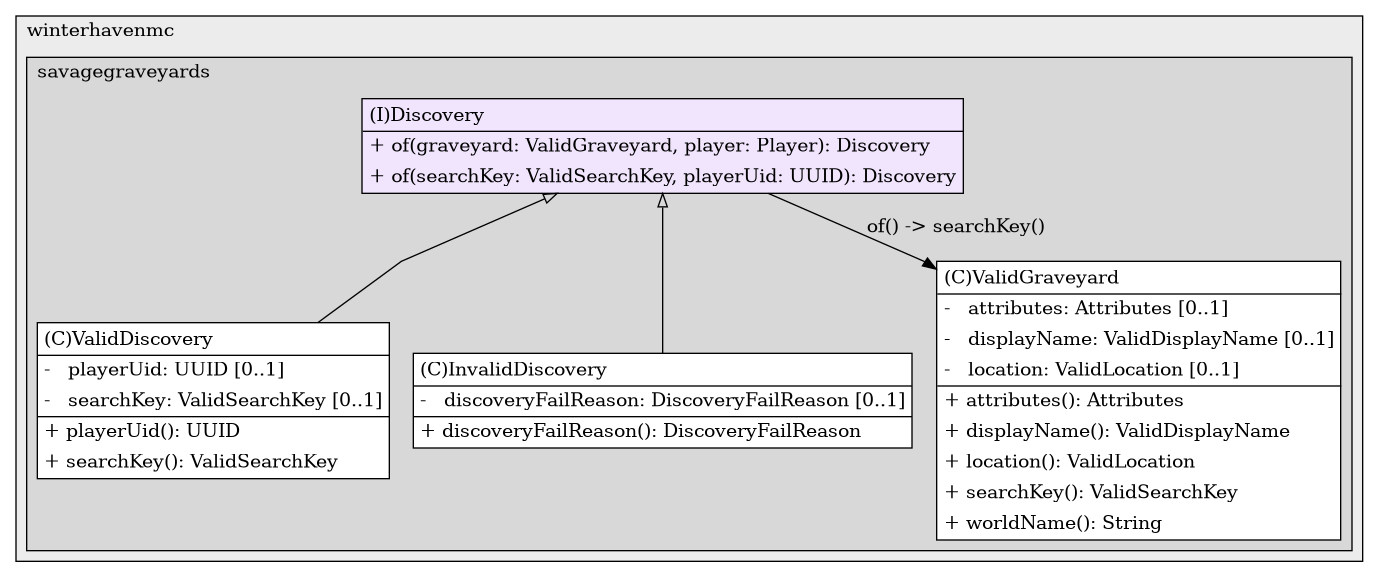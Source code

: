 @startuml

/' diagram meta data start
config=StructureConfiguration;
{
  "projectClassification": {
    "searchMode": "OpenProject", // OpenProject, AllProjects
    "includedProjects": "",
    "pathEndKeywords": "*.impl",
    "isClientPath": "",
    "isClientName": "",
    "isTestPath": "",
    "isTestName": "",
    "isMappingPath": "",
    "isMappingName": "",
    "isDataAccessPath": "",
    "isDataAccessName": "",
    "isDataStructurePath": "",
    "isDataStructureName": "",
    "isInterfaceStructuresPath": "",
    "isInterfaceStructuresName": "",
    "isEntryPointPath": "",
    "isEntryPointName": "",
    "treatFinalFieldsAsMandatory": false
  },
  "graphRestriction": {
    "classPackageExcludeFilter": "*attributes*",
    "classPackageIncludeFilter": "",
    "classNameExcludeFilter": "*Subcommand; *Key",
    "classNameIncludeFilter": "",
    "methodNameExcludeFilter": "",
    "methodNameIncludeFilter": "",
    "removeByInheritance": "", // inheritance/annotation based filtering is done in a second step
    "removeByAnnotation": "",
    "removeByClassPackage": "", // cleanup the graph after inheritance/annotation based filtering is done
    "removeByClassName": "",
    "cutMappings": false,
    "cutEnum": true,
    "cutTests": true,
    "cutClient": true,
    "cutDataAccess": true,
    "cutInterfaceStructures": true,
    "cutDataStructures": true,
    "cutGetterAndSetter": true,
    "cutConstructors": true
  },
  "graphTraversal": {
    "forwardDepth": 1,
    "backwardDepth": 0,
    "classPackageExcludeFilter": "",
    "classPackageIncludeFilter": "",
    "classNameExcludeFilter": "",
    "classNameIncludeFilter": "",
    "methodNameExcludeFilter": "",
    "methodNameIncludeFilter": "",
    "hideMappings": false,
    "hideDataStructures": false,
    "hidePrivateMethods": true,
    "hideInterfaceCalls": true, // indirection: implementation -> interface (is hidden) -> implementation
    "onlyShowApplicationEntryPoints": false, // root node is included
    "useMethodCallsForStructureDiagram": "ForwardOnly" // ForwardOnly, BothDirections, No
  },
  "details": {
    "aggregation": "GroupByClass", // ByClass, GroupByClass, None
    "showClassGenericTypes": true,
    "showMethods": true,
    "showMethodParameterNames": true,
    "showMethodParameterTypes": true,
    "showMethodReturnType": true,
    "showPackageLevels": 2,
    "showDetailedClassStructure": true
  },
  "rootClass": "com.winterhavenmc.savagegraveyards.models.discovery.Discovery",
  "extensionCallbackMethod": "" // qualified.class.name#methodName - signature: public static String method(String)
}
diagram meta data end '/



digraph g {
    rankdir="TB"
    splines=polyline
    

'nodes 
subgraph cluster_1655488073 { 
   	label=winterhavenmc
	labeljust=l
	fillcolor="#ececec"
	style=filled
   
   subgraph cluster_718573502 { 
   	label=savagegraveyards
	labeljust=l
	fillcolor="#d8d8d8"
	style=filled
   
   Discovery836352235[
	label=<<TABLE BORDER="1" CELLBORDER="0" CELLPADDING="4" CELLSPACING="0">
<TR><TD ALIGN="LEFT" >(I)Discovery</TD></TR>
<HR/>
<TR><TD ALIGN="LEFT" >+ of(graveyard: ValidGraveyard, player: Player): Discovery</TD></TR>
<TR><TD ALIGN="LEFT" >+ of(searchKey: ValidSearchKey, playerUid: UUID): Discovery</TD></TR>
</TABLE>>
	style=filled
	margin=0
	shape=plaintext
	fillcolor="#F1E5FD"
];

ValidDiscovery836352235[
	label=<<TABLE BORDER="1" CELLBORDER="0" CELLPADDING="4" CELLSPACING="0">
<TR><TD ALIGN="LEFT" >(C)ValidDiscovery</TD></TR>
<HR/>
<TR><TD ALIGN="LEFT" >-   playerUid: UUID [0..1]</TD></TR>
<TR><TD ALIGN="LEFT" >-   searchKey: ValidSearchKey [0..1]</TD></TR>
<HR/>
<TR><TD ALIGN="LEFT" >+ playerUid(): UUID</TD></TR>
<TR><TD ALIGN="LEFT" >+ searchKey(): ValidSearchKey</TD></TR>
</TABLE>>
	style=filled
	margin=0
	shape=plaintext
	fillcolor="#FFFFFF"
];

InvalidDiscovery836352235[
	label=<<TABLE BORDER="1" CELLBORDER="0" CELLPADDING="4" CELLSPACING="0">
<TR><TD ALIGN="LEFT" >(C)InvalidDiscovery</TD></TR>
<HR/>
<TR><TD ALIGN="LEFT" >-   discoveryFailReason: DiscoveryFailReason [0..1]</TD></TR>
<HR/>
<TR><TD ALIGN="LEFT" >+ discoveryFailReason(): DiscoveryFailReason</TD></TR>
</TABLE>>
	style=filled
	margin=0
	shape=plaintext
	fillcolor="#FFFFFF"
];

ValidGraveyard46012934[
	label=<<TABLE BORDER="1" CELLBORDER="0" CELLPADDING="4" CELLSPACING="0">
<TR><TD ALIGN="LEFT" >(C)ValidGraveyard</TD></TR>
<HR/>
<TR><TD ALIGN="LEFT" >-   attributes: Attributes [0..1]</TD></TR>
<TR><TD ALIGN="LEFT" >-   displayName: ValidDisplayName [0..1]</TD></TR>
<TR><TD ALIGN="LEFT" >-   location: ValidLocation [0..1]</TD></TR>
<HR/>
<TR><TD ALIGN="LEFT" >+ attributes(): Attributes</TD></TR>
<TR><TD ALIGN="LEFT" >+ displayName(): ValidDisplayName</TD></TR>
<TR><TD ALIGN="LEFT" >+ location(): ValidLocation</TD></TR>
<TR><TD ALIGN="LEFT" >+ searchKey(): ValidSearchKey</TD></TR>
<TR><TD ALIGN="LEFT" >+ worldName(): String</TD></TR>
</TABLE>>
	style=filled
	margin=0
	shape=plaintext
	fillcolor="#FFFFFF"
];
} 
} 

'edges    
Discovery836352235 -> InvalidDiscovery836352235[arrowhead=none, arrowtail=empty, dir=both];
Discovery836352235 -> ValidDiscovery836352235[arrowhead=none, arrowtail=empty, dir=both];
Discovery836352235 -> ValidGraveyard46012934[label="of() -> searchKey()"];
    
}
@enduml